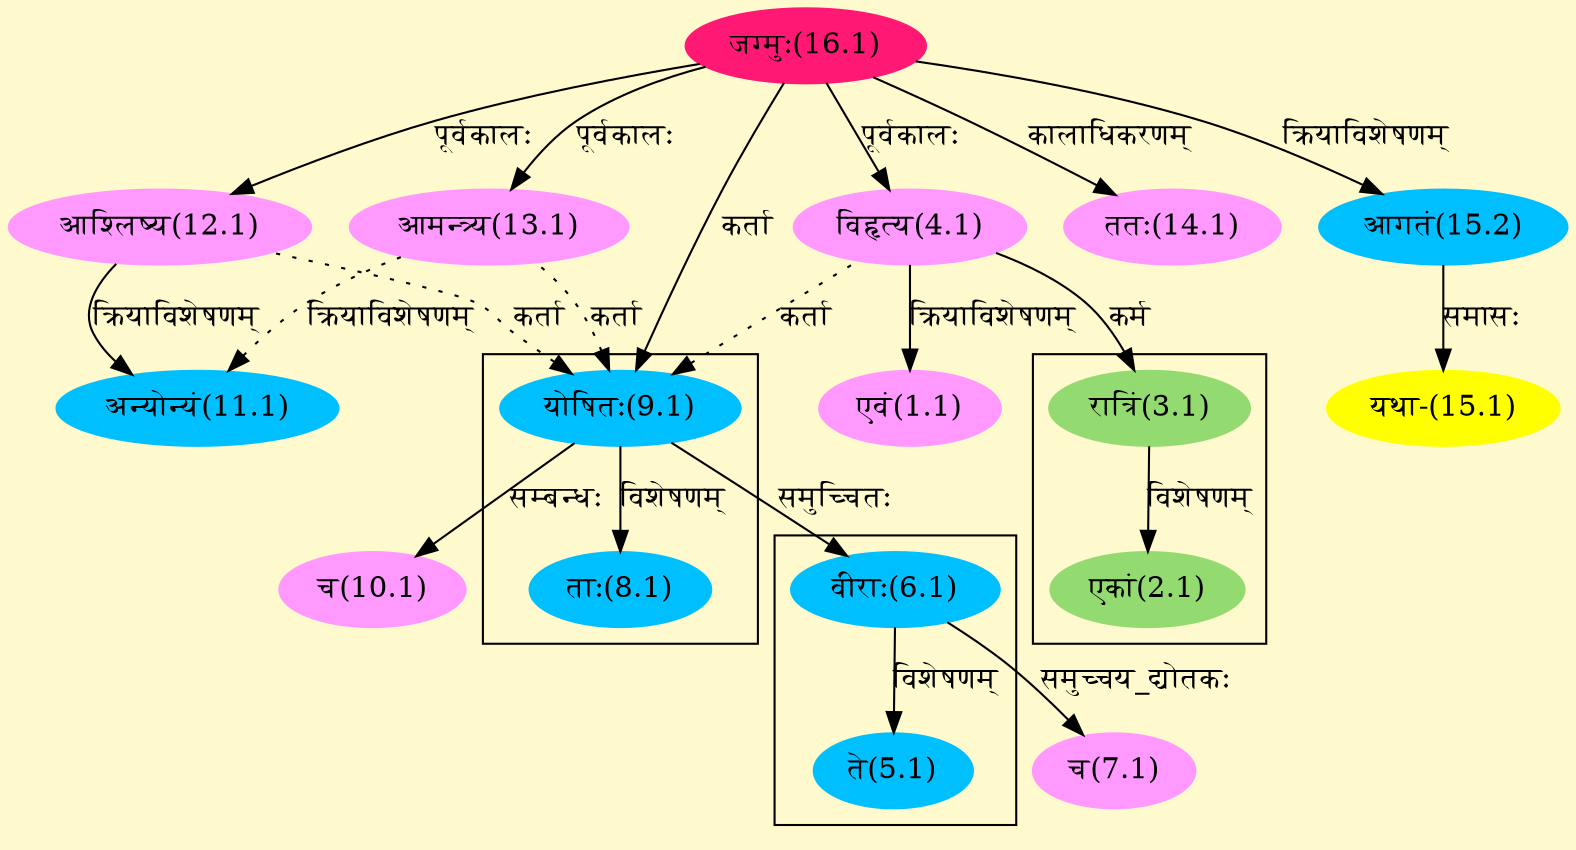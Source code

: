 digraph G{
rankdir=BT;
 compound=true;
 bgcolor="lemonchiffon1";

subgraph cluster_1{
Node2_1 [style=filled, color="#93DB70" label = "एकां(2.1)"]
Node3_1 [style=filled, color="#93DB70" label = "रात्रिं(3.1)"]

}

subgraph cluster_2{
Node5_1 [style=filled, color="#00BFFF" label = "ते(5.1)"]
Node6_1 [style=filled, color="#00BFFF" label = "वीराः(6.1)"]

}

subgraph cluster_3{
Node6_1 [style=filled, color="#00BFFF" label = "वीराः(6.1)"]
Node9_1 [style=filled, color="#00BFFF" label = "योषितः(9.1)"]
Node8_1 [style=filled, color="#00BFFF" label = "ताः(8.1)"]

}
Node1_1 [style=filled, color="#FF99FF" label = "एवं(1.1)"]
Node4_1 [style=filled, color="#FF99FF" label = "विहृत्य(4.1)"]
Node3_1 [style=filled, color="#93DB70" label = "रात्रिं(3.1)"]
Node16_1 [style=filled, color="#FF1975" label = "जग्मुः(16.1)"]
Node7_1 [style=filled, color="#FF99FF" label = "च(7.1)"]
Node6_1 [style=filled, color="#00BFFF" label = "वीराः(6.1)"]
Node9_1 [style=filled, color="#00BFFF" label = "योषितः(9.1)"]
Node13_1 [style=filled, color="#FF99FF" label = "आमन्त्र्य(13.1)"]
Node12_1 [style=filled, color="#FF99FF" label = "आश्लिष्य(12.1)"]
Node10_1 [style=filled, color="#FF99FF" label = "च(10.1)"]
Node11_1 [style=filled, color="#00BFFF" label = "अन्योन्यं(11.1)"]
Node14_1 [style=filled, color="#FF99FF" label = "ततः(14.1)"]
Node15_1 [style=filled, color="#FFFF00" label = "यथा-(15.1)"]
Node15_2 [style=filled, color="#00BFFF" label = "आगतं(15.2)"]
/* Start of Relations section */

Node1_1 -> Node4_1 [  label="क्रियाविशेषणम्"  dir="back" ]
Node2_1 -> Node3_1 [  label="विशेषणम्"  dir="back" ]
Node3_1 -> Node4_1 [  label="कर्म"  dir="back" ]
Node4_1 -> Node16_1 [  label="पूर्वकालः"  dir="back" ]
Node5_1 -> Node6_1 [  label="विशेषणम्"  dir="back" ]
Node6_1 -> Node9_1 [  label="समुच्चितः"  dir="back" ]
Node7_1 -> Node6_1 [  label="समुच्चय_द्योतकः"  dir="back" ]
Node8_1 -> Node9_1 [  label="विशेषणम्"  dir="back" ]
Node9_1 -> Node16_1 [  label="कर्ता"  dir="back" ]
Node9_1 -> Node13_1 [ style=dotted label="कर्ता"  dir="back" ]
Node9_1 -> Node12_1 [ style=dotted label="कर्ता"  dir="back" ]
Node9_1 -> Node4_1 [ style=dotted label="कर्ता"  dir="back" ]
Node10_1 -> Node9_1 [  label="सम्बन्धः"  dir="back" ]
Node11_1 -> Node12_1 [  label="क्रियाविशेषणम्"  dir="back" ]
Node11_1 -> Node13_1 [ style=dotted label="क्रियाविशेषणम्"  dir="back" ]
Node12_1 -> Node16_1 [  label="पूर्वकालः"  dir="back" ]
Node13_1 -> Node16_1 [  label="पूर्वकालः"  dir="back" ]
Node14_1 -> Node16_1 [  label="कालाधिकरणम्"  dir="back" ]
Node15_1 -> Node15_2 [  label="समासः"  dir="back" ]
Node15_2 -> Node16_1 [  label="क्रियाविशेषणम्"  dir="back" ]
}

